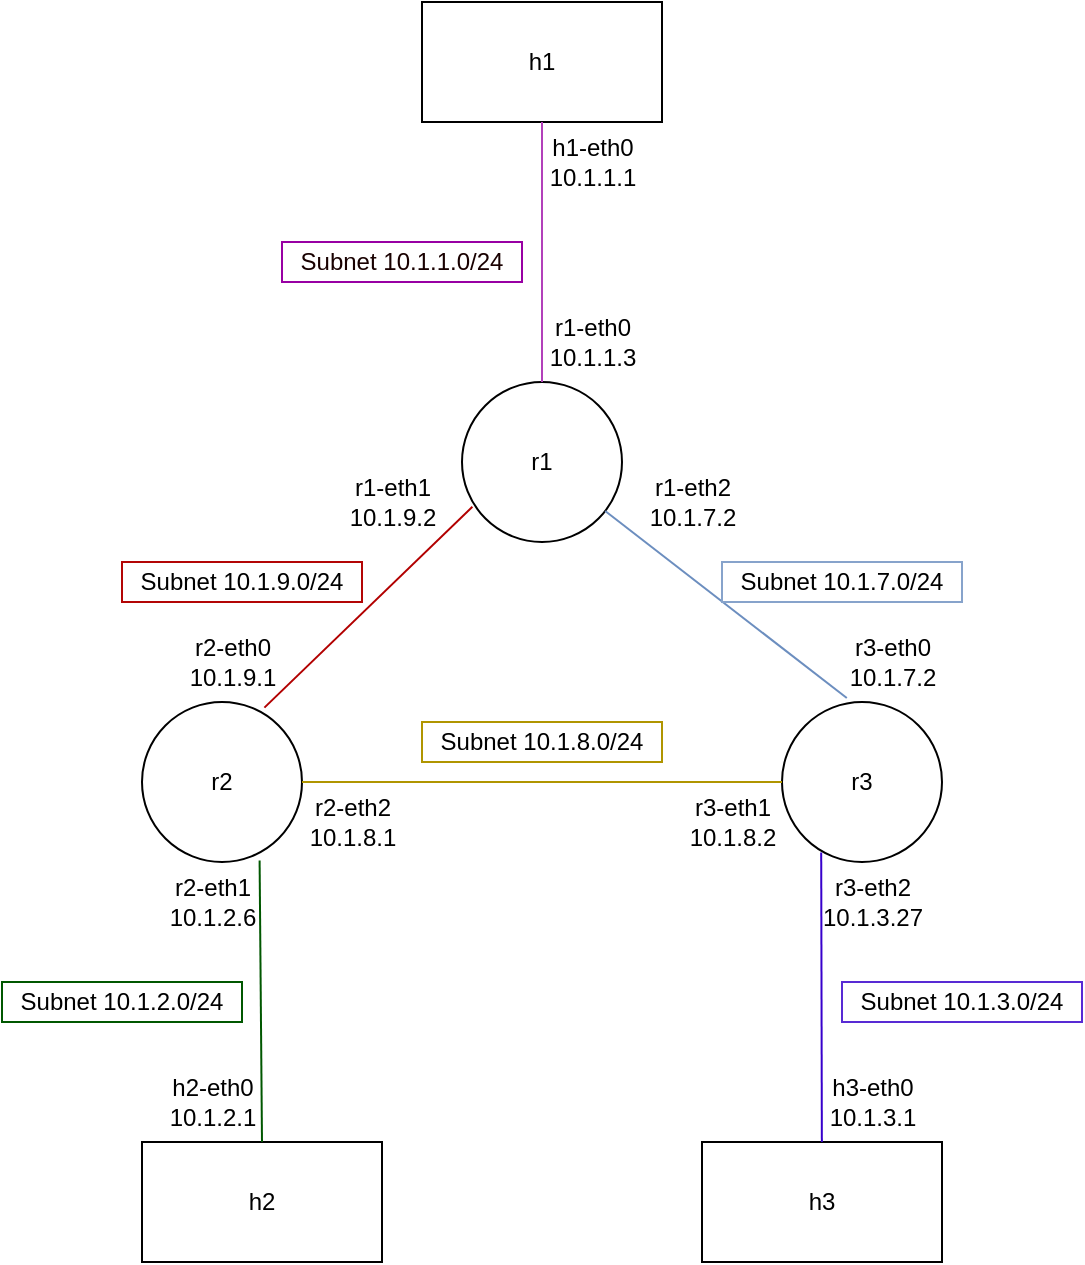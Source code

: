 <mxfile version="24.0.7" type="github">
  <diagram name="Page-1" id="0VtcLybzZ7MzhgczCmq0">
    <mxGraphModel dx="1050" dy="522" grid="1" gridSize="10" guides="1" tooltips="1" connect="1" arrows="1" fold="1" page="1" pageScale="1" pageWidth="850" pageHeight="1100" math="0" shadow="0">
      <root>
        <mxCell id="0" />
        <mxCell id="1" parent="0" />
        <mxCell id="ruNYGpLH3n9rjHbNLGQB-1" value="h1" style="rounded=0;whiteSpace=wrap;html=1;" vertex="1" parent="1">
          <mxGeometry x="360" y="20" width="120" height="60" as="geometry" />
        </mxCell>
        <mxCell id="ruNYGpLH3n9rjHbNLGQB-3" value="r1" style="ellipse;whiteSpace=wrap;html=1;aspect=fixed;" vertex="1" parent="1">
          <mxGeometry x="380" y="210" width="80" height="80" as="geometry" />
        </mxCell>
        <mxCell id="ruNYGpLH3n9rjHbNLGQB-4" value="r2" style="ellipse;whiteSpace=wrap;html=1;aspect=fixed;" vertex="1" parent="1">
          <mxGeometry x="220" y="370" width="80" height="80" as="geometry" />
        </mxCell>
        <mxCell id="ruNYGpLH3n9rjHbNLGQB-5" value="r3" style="ellipse;whiteSpace=wrap;html=1;aspect=fixed;" vertex="1" parent="1">
          <mxGeometry x="540" y="370" width="80" height="80" as="geometry" />
        </mxCell>
        <mxCell id="ruNYGpLH3n9rjHbNLGQB-6" value="h2" style="rounded=0;whiteSpace=wrap;html=1;" vertex="1" parent="1">
          <mxGeometry x="220" y="590" width="120" height="60" as="geometry" />
        </mxCell>
        <mxCell id="ruNYGpLH3n9rjHbNLGQB-7" value="h3" style="rounded=0;whiteSpace=wrap;html=1;" vertex="1" parent="1">
          <mxGeometry x="500" y="590" width="120" height="60" as="geometry" />
        </mxCell>
        <mxCell id="ruNYGpLH3n9rjHbNLGQB-9" value="" style="endArrow=none;html=1;rounded=0;exitX=0.5;exitY=0;exitDx=0;exitDy=0;strokeColor=#b240ba;" edge="1" parent="1" source="ruNYGpLH3n9rjHbNLGQB-3" target="ruNYGpLH3n9rjHbNLGQB-1">
          <mxGeometry width="50" height="50" relative="1" as="geometry">
            <mxPoint x="375" y="170" as="sourcePoint" />
            <mxPoint x="425" y="120" as="targetPoint" />
          </mxGeometry>
        </mxCell>
        <mxCell id="ruNYGpLH3n9rjHbNLGQB-10" value="" style="endArrow=none;html=1;rounded=0;exitX=0.765;exitY=0.035;exitDx=0;exitDy=0;exitPerimeter=0;strokeColor=#B20000;fillColor=#e51400;entryX=0.065;entryY=0.78;entryDx=0;entryDy=0;entryPerimeter=0;" edge="1" parent="1" source="ruNYGpLH3n9rjHbNLGQB-4" target="ruNYGpLH3n9rjHbNLGQB-3">
          <mxGeometry width="50" height="50" relative="1" as="geometry">
            <mxPoint x="340" y="320" as="sourcePoint" />
            <mxPoint x="390" y="270" as="targetPoint" />
          </mxGeometry>
        </mxCell>
        <mxCell id="ruNYGpLH3n9rjHbNLGQB-11" value="" style="endArrow=none;html=1;rounded=0;entryX=0.405;entryY=-0.025;entryDx=0;entryDy=0;entryPerimeter=0;fillColor=#dae8fc;strokeColor=#6c8ebf;" edge="1" parent="1" source="ruNYGpLH3n9rjHbNLGQB-3" target="ruNYGpLH3n9rjHbNLGQB-5">
          <mxGeometry width="50" height="50" relative="1" as="geometry">
            <mxPoint x="500" y="320" as="sourcePoint" />
            <mxPoint x="550" y="270" as="targetPoint" />
            <Array as="points" />
          </mxGeometry>
        </mxCell>
        <mxCell id="ruNYGpLH3n9rjHbNLGQB-12" value="" style="endArrow=none;html=1;rounded=0;exitX=1;exitY=0.5;exitDx=0;exitDy=0;entryX=0;entryY=0.5;entryDx=0;entryDy=0;fillColor=#e3c800;strokeColor=#B09500;" edge="1" parent="1" source="ruNYGpLH3n9rjHbNLGQB-4" target="ruNYGpLH3n9rjHbNLGQB-5">
          <mxGeometry width="50" height="50" relative="1" as="geometry">
            <mxPoint x="400" y="400" as="sourcePoint" />
            <mxPoint x="450" y="350" as="targetPoint" />
          </mxGeometry>
        </mxCell>
        <mxCell id="ruNYGpLH3n9rjHbNLGQB-14" value="" style="endArrow=none;html=1;rounded=0;exitX=0.5;exitY=0;exitDx=0;exitDy=0;fillColor=#008a00;strokeColor=#005700;entryX=0.735;entryY=0.99;entryDx=0;entryDy=0;entryPerimeter=0;" edge="1" parent="1" source="ruNYGpLH3n9rjHbNLGQB-6" target="ruNYGpLH3n9rjHbNLGQB-4">
          <mxGeometry width="50" height="50" relative="1" as="geometry">
            <mxPoint x="230" y="490" as="sourcePoint" />
            <mxPoint x="280" y="440" as="targetPoint" />
          </mxGeometry>
        </mxCell>
        <mxCell id="ruNYGpLH3n9rjHbNLGQB-15" value="" style="endArrow=none;html=1;rounded=0;fillColor=#6a00ff;strokeColor=#3700CC;entryX=0.245;entryY=0.94;entryDx=0;entryDy=0;entryPerimeter=0;" edge="1" parent="1" source="ruNYGpLH3n9rjHbNLGQB-7" target="ruNYGpLH3n9rjHbNLGQB-5">
          <mxGeometry width="50" height="50" relative="1" as="geometry">
            <mxPoint x="510" y="490" as="sourcePoint" />
            <mxPoint x="560" y="450" as="targetPoint" />
          </mxGeometry>
        </mxCell>
        <mxCell id="ruNYGpLH3n9rjHbNLGQB-16" value="h1-eth0&lt;div&gt;10.1.1.1&lt;/div&gt;" style="text;html=1;align=center;verticalAlign=middle;resizable=0;points=[];autosize=1;strokeColor=none;fillColor=none;" vertex="1" parent="1">
          <mxGeometry x="410" y="80" width="70" height="40" as="geometry" />
        </mxCell>
        <mxCell id="ruNYGpLH3n9rjHbNLGQB-17" value="r1-eth0&lt;div&gt;10.1.1.3&lt;/div&gt;" style="text;html=1;align=center;verticalAlign=middle;resizable=0;points=[];autosize=1;strokeColor=none;fillColor=none;" vertex="1" parent="1">
          <mxGeometry x="410" y="170" width="70" height="40" as="geometry" />
        </mxCell>
        <mxCell id="ruNYGpLH3n9rjHbNLGQB-18" value="r1-eth1&lt;div&gt;10.1.9.2&lt;/div&gt;" style="text;html=1;align=center;verticalAlign=middle;resizable=0;points=[];autosize=1;strokeColor=none;fillColor=none;" vertex="1" parent="1">
          <mxGeometry x="310" y="250" width="70" height="40" as="geometry" />
        </mxCell>
        <mxCell id="ruNYGpLH3n9rjHbNLGQB-19" value="r1-eth2&lt;div&gt;10.1.7.2&lt;/div&gt;" style="text;html=1;align=center;verticalAlign=middle;resizable=0;points=[];autosize=1;strokeColor=none;fillColor=none;" vertex="1" parent="1">
          <mxGeometry x="460" y="250" width="70" height="40" as="geometry" />
        </mxCell>
        <mxCell id="ruNYGpLH3n9rjHbNLGQB-20" value="r2-eth0&lt;div&gt;10.1.9.1&lt;/div&gt;" style="text;html=1;align=center;verticalAlign=middle;resizable=0;points=[];autosize=1;strokeColor=none;fillColor=none;" vertex="1" parent="1">
          <mxGeometry x="230" y="330" width="70" height="40" as="geometry" />
        </mxCell>
        <mxCell id="ruNYGpLH3n9rjHbNLGQB-21" value="r3-eth0&lt;div&gt;10.1.7.2&lt;/div&gt;" style="text;html=1;align=center;verticalAlign=middle;resizable=0;points=[];autosize=1;strokeColor=none;fillColor=none;" vertex="1" parent="1">
          <mxGeometry x="560" y="330" width="70" height="40" as="geometry" />
        </mxCell>
        <mxCell id="ruNYGpLH3n9rjHbNLGQB-22" value="r2-eth1&lt;div&gt;10.1.2.6&lt;/div&gt;" style="text;html=1;align=center;verticalAlign=middle;resizable=0;points=[];autosize=1;strokeColor=none;fillColor=none;" vertex="1" parent="1">
          <mxGeometry x="220" y="450" width="70" height="40" as="geometry" />
        </mxCell>
        <mxCell id="ruNYGpLH3n9rjHbNLGQB-23" value="r2-eth2&lt;div&gt;10.1.8.1&lt;/div&gt;" style="text;html=1;align=center;verticalAlign=middle;resizable=0;points=[];autosize=1;strokeColor=none;fillColor=none;" vertex="1" parent="1">
          <mxGeometry x="290" y="410" width="70" height="40" as="geometry" />
        </mxCell>
        <mxCell id="ruNYGpLH3n9rjHbNLGQB-24" value="h2-eth0&lt;div&gt;10.1.2.1&lt;/div&gt;" style="text;html=1;align=center;verticalAlign=middle;resizable=0;points=[];autosize=1;strokeColor=none;fillColor=none;" vertex="1" parent="1">
          <mxGeometry x="220" y="550" width="70" height="40" as="geometry" />
        </mxCell>
        <mxCell id="ruNYGpLH3n9rjHbNLGQB-25" value="r3-eth1&lt;div&gt;10.1.8.2&lt;/div&gt;" style="text;html=1;align=center;verticalAlign=middle;resizable=0;points=[];autosize=1;strokeColor=none;fillColor=none;" vertex="1" parent="1">
          <mxGeometry x="480" y="410" width="70" height="40" as="geometry" />
        </mxCell>
        <mxCell id="ruNYGpLH3n9rjHbNLGQB-26" value="r3-eth2&lt;div&gt;10.1.3.27&lt;/div&gt;" style="text;html=1;align=center;verticalAlign=middle;resizable=0;points=[];autosize=1;strokeColor=none;fillColor=none;" vertex="1" parent="1">
          <mxGeometry x="550" y="450" width="70" height="40" as="geometry" />
        </mxCell>
        <mxCell id="ruNYGpLH3n9rjHbNLGQB-27" value="h3-eth0&lt;div&gt;10.1.3.1&lt;/div&gt;" style="text;html=1;align=center;verticalAlign=middle;resizable=0;points=[];autosize=1;strokeColor=none;fillColor=none;" vertex="1" parent="1">
          <mxGeometry x="550" y="550" width="70" height="40" as="geometry" />
        </mxCell>
        <mxCell id="ruNYGpLH3n9rjHbNLGQB-28" value="Subnet 10.1.1.0/24" style="whiteSpace=wrap;html=1;fillColor=none;fontColor=#190101;strokeColor=#9800a3;" vertex="1" parent="1">
          <mxGeometry x="290" y="140" width="120" height="20" as="geometry" />
        </mxCell>
        <mxCell id="ruNYGpLH3n9rjHbNLGQB-30" value="Subnet 10.1.9.0/24" style="whiteSpace=wrap;html=1;fillColor=none;strokeColor=#b30505;" vertex="1" parent="1">
          <mxGeometry x="210" y="300" width="120" height="20" as="geometry" />
        </mxCell>
        <mxCell id="ruNYGpLH3n9rjHbNLGQB-32" value="Subnet 10.1.7.0/24" style="whiteSpace=wrap;html=1;fillColor=none;strokeColor=#87a3cb;" vertex="1" parent="1">
          <mxGeometry x="510" y="300" width="120" height="20" as="geometry" />
        </mxCell>
        <mxCell id="ruNYGpLH3n9rjHbNLGQB-33" value="Subnet 10.1.8.0/24" style="whiteSpace=wrap;html=1;fillColor=none;strokeColor=#b09500;" vertex="1" parent="1">
          <mxGeometry x="360" y="380" width="120" height="20" as="geometry" />
        </mxCell>
        <mxCell id="ruNYGpLH3n9rjHbNLGQB-34" value="Subnet 10.1.2.0/24" style="whiteSpace=wrap;html=1;fillColor=none;strokeColor=#005700;" vertex="1" parent="1">
          <mxGeometry x="150" y="510" width="120" height="20" as="geometry" />
        </mxCell>
        <mxCell id="ruNYGpLH3n9rjHbNLGQB-35" value="Subnet 10.1.3.0/24" style="whiteSpace=wrap;html=1;fillColor=none;strokeColor=#582ad4;" vertex="1" parent="1">
          <mxGeometry x="570" y="510" width="120" height="20" as="geometry" />
        </mxCell>
      </root>
    </mxGraphModel>
  </diagram>
</mxfile>
